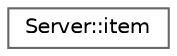 digraph "Graphical Class Hierarchy"
{
 // LATEX_PDF_SIZE
  bgcolor="transparent";
  edge [fontname=Helvetica,fontsize=10,labelfontname=Helvetica,labelfontsize=10];
  node [fontname=Helvetica,fontsize=10,shape=box,height=0.2,width=0.4];
  rankdir="LR";
  Node0 [id="Node000000",label="Server::item",height=0.2,width=0.4,color="grey40", fillcolor="white", style="filled",URL="$struct_server_1_1item.html",tooltip=" "];
}
